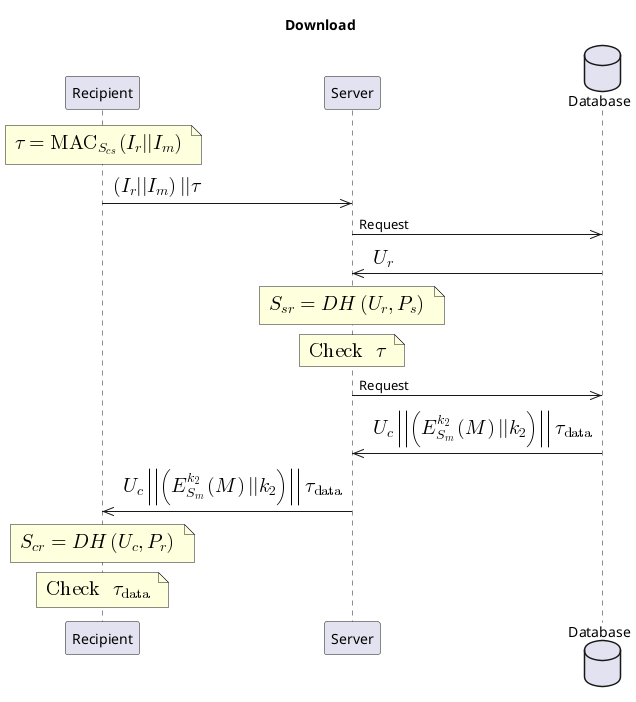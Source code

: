 @startuml
title Download

participant Recipient
participant Server
database Database

note over Recipient
<math>\tau = "MAC"_{S_{cs}}(I_r || I_m)</math>
end note

Recipient ->> Server: <math>(I_r || I_m) || \tau</math>
Server ->> Database: Request
Database ->> Server: <math>U_r</math>

note over Server
  <math>S_{sr} = DH(U_r, P_s)</math>
end note

note over Server
  <math>"Check "\tau</math>
end note

Server ->> Database: Request
Database ->> Server: <math>U_c || (E_{S_m}^{k_2}(M) || k_2) || \tau_"data"</math>
Server ->> Recipient: <math>U_c || (E_{S_m}^{k_2}(M) || k_2) || \tau_"data"</math>

note over Recipient
<math>S_{cr} = DH(U_c, P_r)</math>
end note

note over Recipient
<math>"Check "\tau_"data"</math>
end note

@enduml